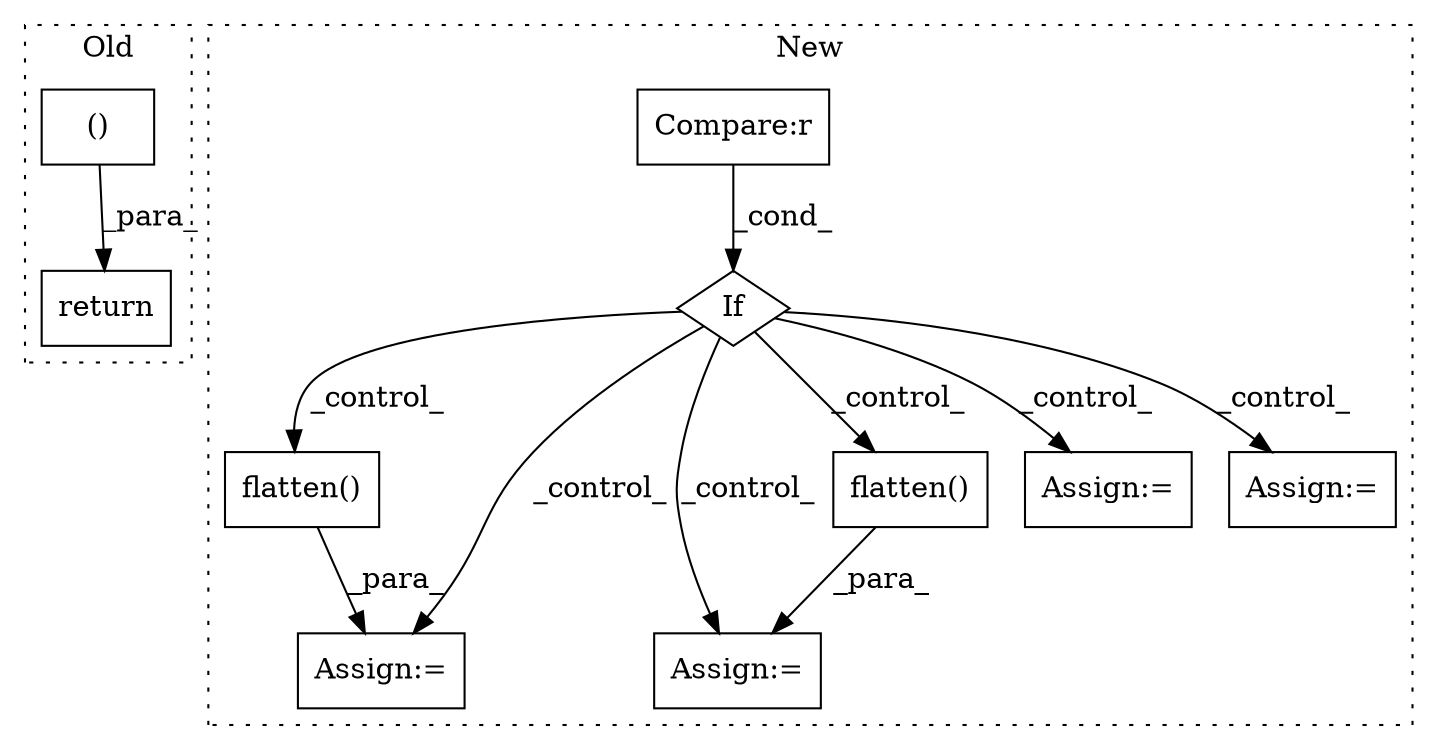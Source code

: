 digraph G {
subgraph cluster0 {
1 [label="()" a="54" s="17764" l="12" shape="box"];
4 [label="return" a="93" s="17755" l="7" shape="box"];
label = "Old";
style="dotted";
}
subgraph cluster1 {
2 [label="flatten()" a="75" s="18259" l="15" shape="box"];
3 [label="Assign:=" a="68" s="18256" l="3" shape="box"];
5 [label="If" a="96" s="17836" l="0" shape="diamond"];
6 [label="Assign:=" a="68" s="18361" l="3" shape="box"];
7 [label="flatten()" a="75" s="18292" l="16" shape="box"];
8 [label="Assign:=" a="68" s="18148" l="3" shape="box"];
9 [label="Assign:=" a="68" s="18111" l="3" shape="box"];
10 [label="Compare:r" a="40" s="17836" l="18" shape="box"];
label = "New";
style="dotted";
}
1 -> 4 [label="_para_"];
2 -> 3 [label="_para_"];
5 -> 2 [label="_control_"];
5 -> 6 [label="_control_"];
5 -> 7 [label="_control_"];
5 -> 8 [label="_control_"];
5 -> 3 [label="_control_"];
5 -> 9 [label="_control_"];
7 -> 6 [label="_para_"];
10 -> 5 [label="_cond_"];
}
